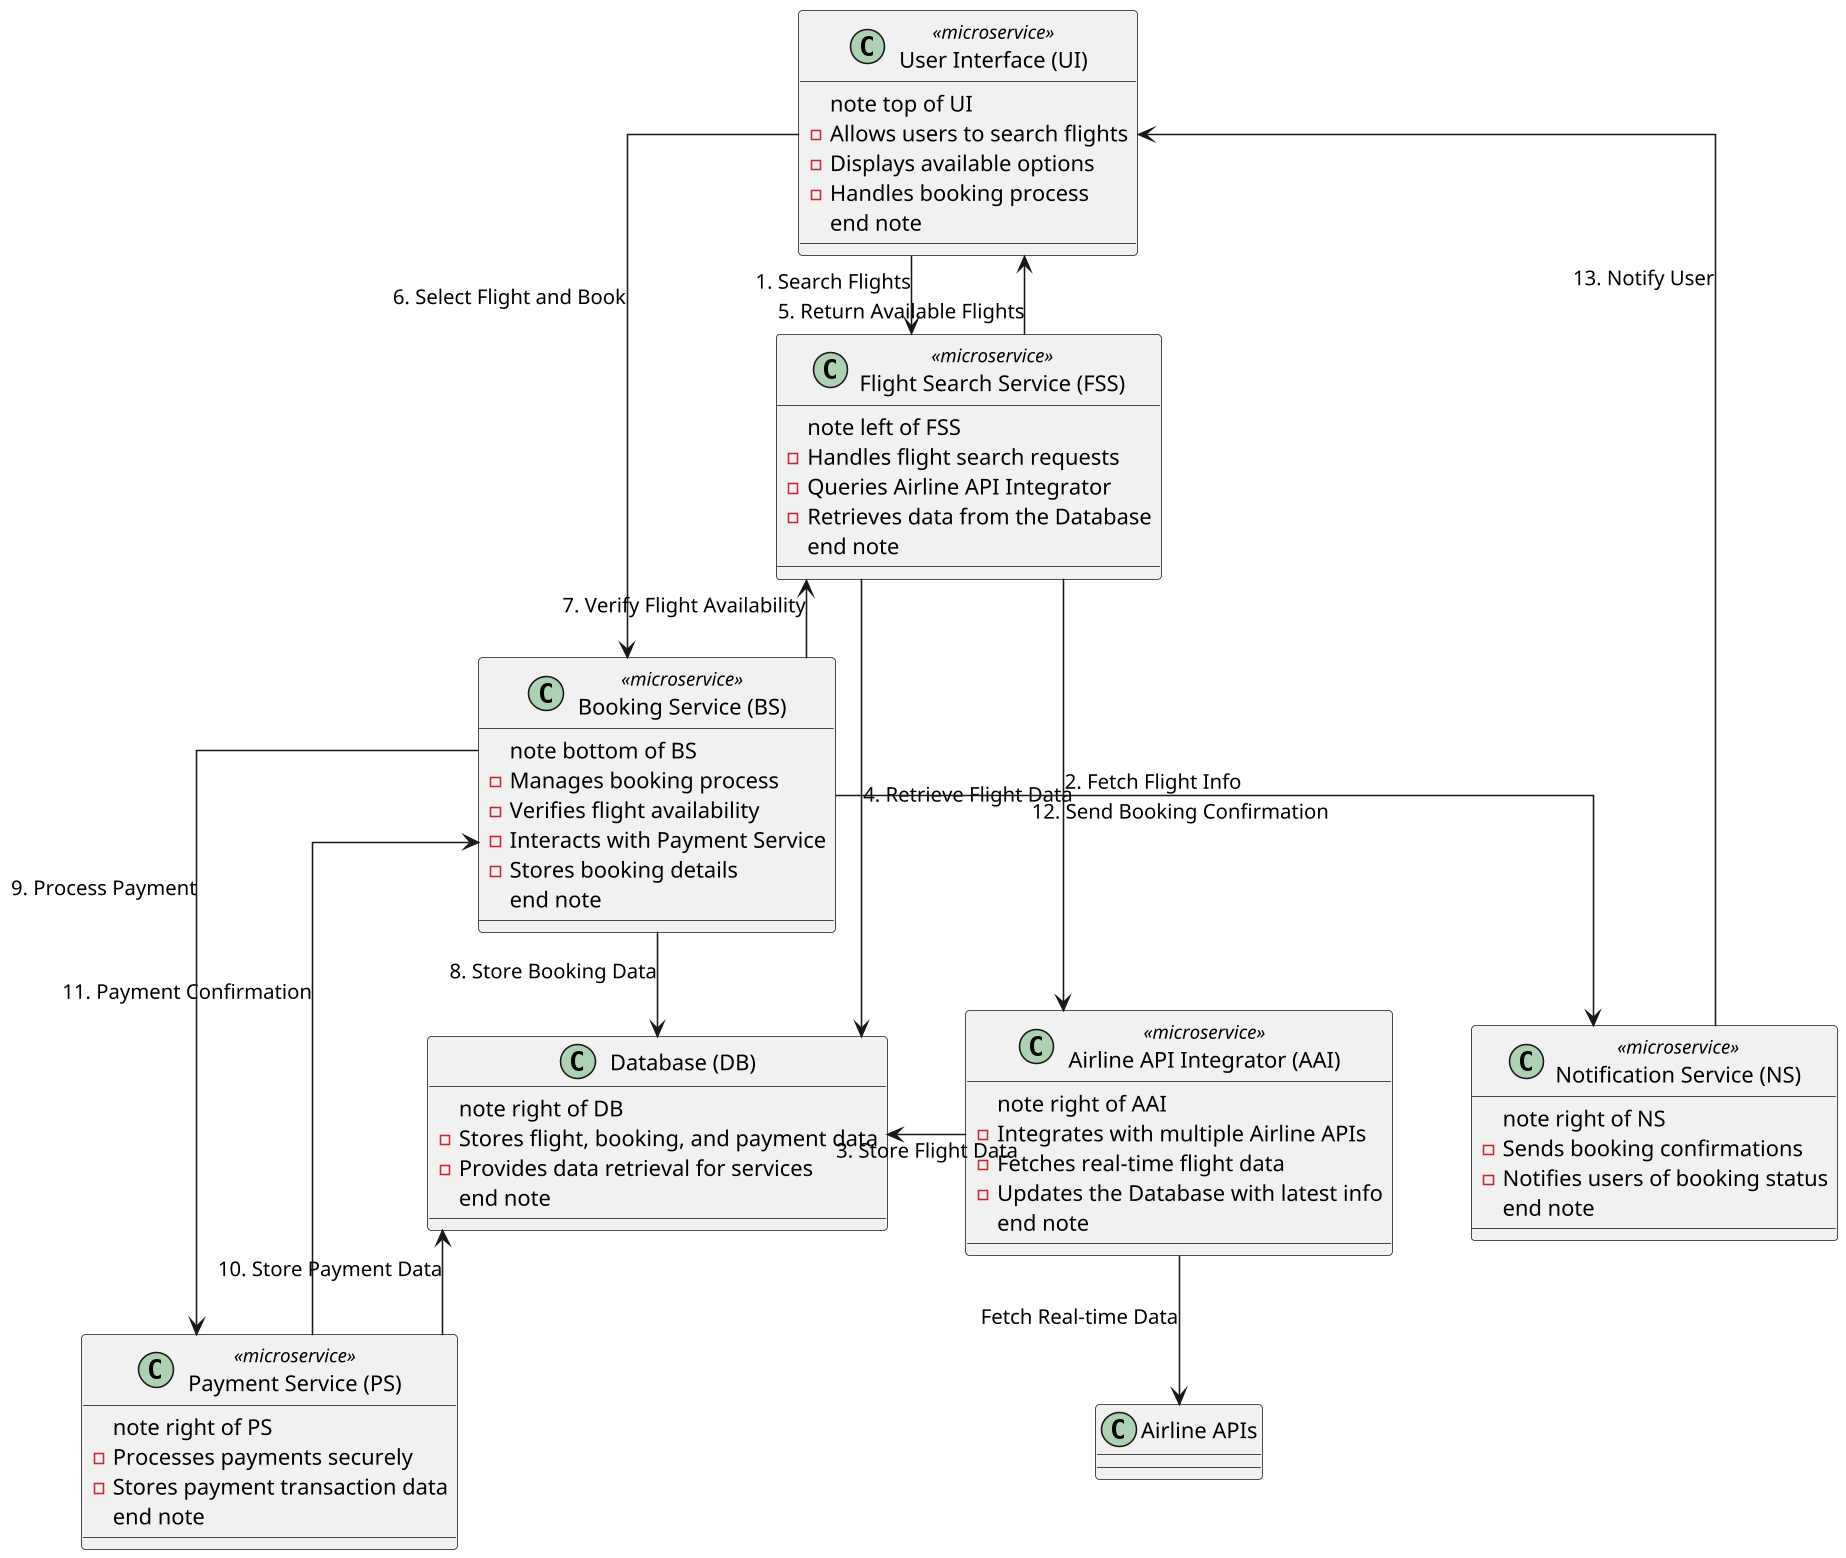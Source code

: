 @startuml
!define RECTANGLE class
skinparam rectangle {
  BackgroundColor<<microservice>> LightBlue
  BorderColor<<microservice>> Blue
}

skinparam linetype ortho
skinparam nodesep 50
skinparam ranksep 50
skinparam dpi 150

RECTANGLE "User Interface (UI)" as UI <<microservice>> {
  note top of UI
    - Allows users to search flights
    - Displays available options
    - Handles booking process
  end note
}

RECTANGLE "Flight Search Service (FSS)" as FSS <<microservice>> {
  note left of FSS
    - Handles flight search requests
    - Queries Airline API Integrator
    - Retrieves data from the Database
  end note
}

RECTANGLE "Booking Service (BS)" as BS <<microservice>> {
  note bottom of BS
    - Manages booking process
    - Verifies flight availability
    - Interacts with Payment Service
    - Stores booking details
  end note
}

RECTANGLE "Payment Service (PS)" as PS <<microservice>> {
  note right of PS
    - Processes payments securely
    - Stores payment transaction data
  end note
}

RECTANGLE "Notification Service (NS)" as NS <<microservice>> {
  note right of NS
    - Sends booking confirmations
    - Notifies users of booking status
  end note
}

RECTANGLE "Airline API Integrator (AAI)" as AAI <<microservice>> {
  note right of AAI
    - Integrates with multiple Airline APIs
    - Fetches real-time flight data
    - Updates the Database with latest info
  end note
}

RECTANGLE "Database (DB)" as DB {
  note right of DB
    - Stores flight, booking, and payment data
    - Provides data retrieval for services
  end note
}

UI -down-> FSS : "1. Search Flights"
FSS -down-> AAI : "2. Fetch Flight Info"
AAI -down-> "Airline APIs" : "Fetch Real-time Data"
AAI -left-> DB : "3. Store Flight Data"
FSS -right-> DB : "4. Retrieve Flight Data"
FSS -up-> UI : "5. Return Available Flights"

UI -down-> BS : "6. Select Flight and Book"
BS -up-> FSS : "7. Verify Flight Availability"
BS -down-> DB : "8. Store Booking Data"

BS -down-> PS : "9. Process Payment"
PS -up-> DB : "10. Store Payment Data"
PS -up-> BS : "11. Payment Confirmation"

BS -down-> NS : "12. Send Booking Confirmation"
NS -up-> UI : "13. Notify User"

@enduml
